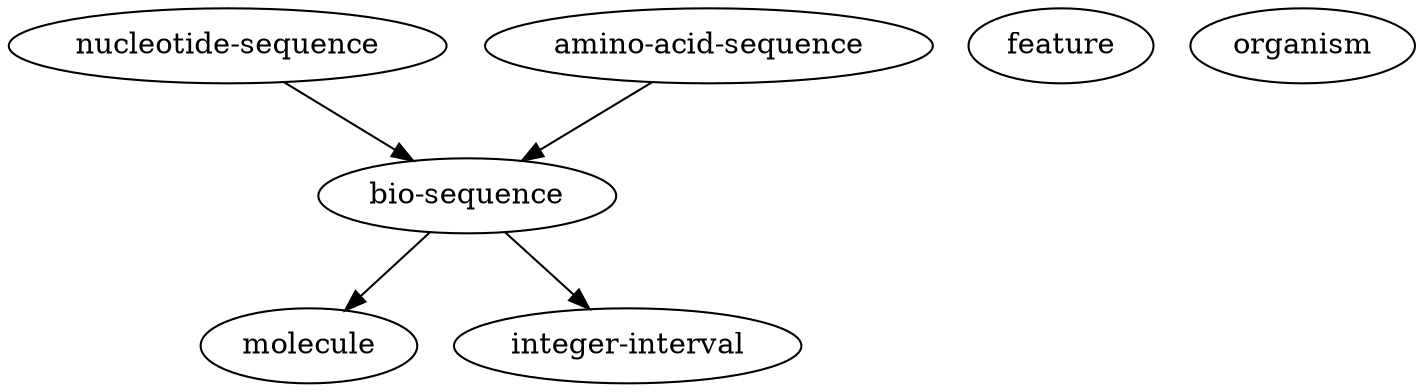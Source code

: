 digraph biosequence {
  "bio-sequence" -> "molecule";
  "bio-sequence" -> "integer-interval";
  "nucleotide-sequence" -> "bio-sequence";
  "amino-acid-sequence" -> "bio-sequence";
  "feature";
  "organism";
}
